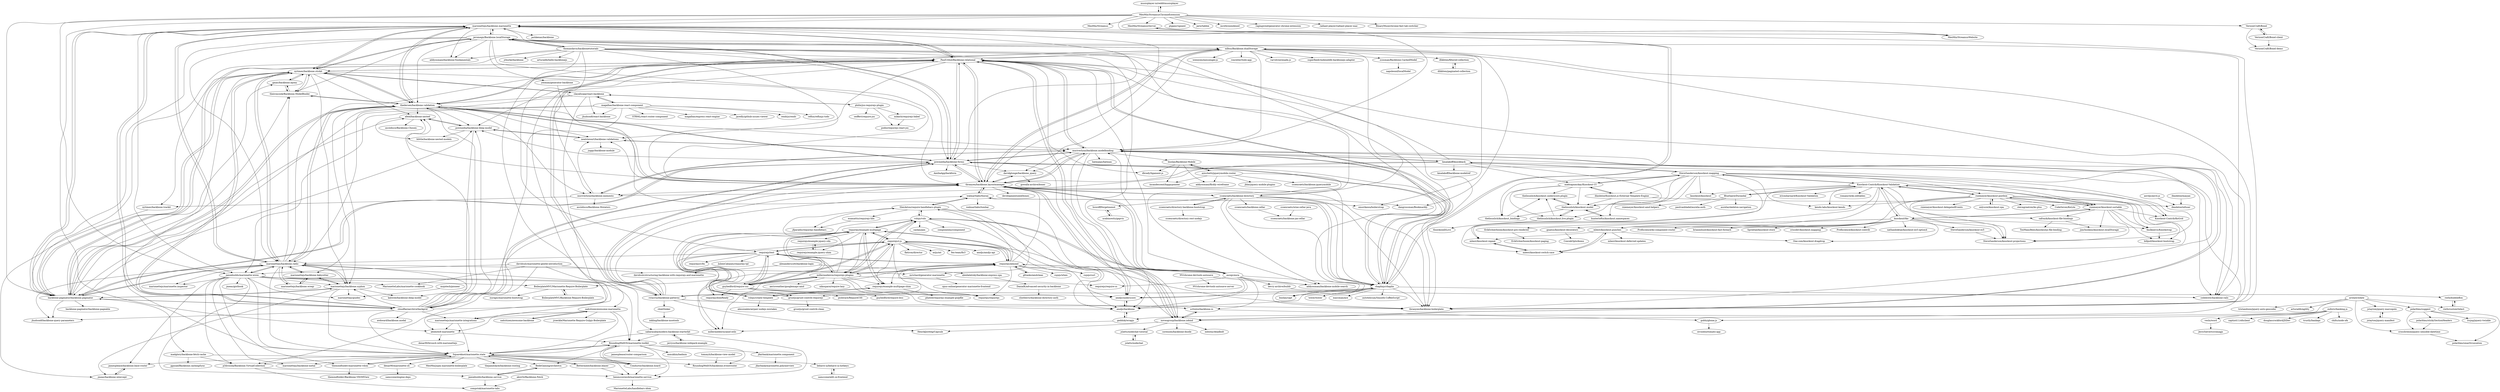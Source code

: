 digraph G {
"musicplayer-io/redditmusicplayer" -> "MeoMix/StreamusChromeExtension"
"mrichard/generator-marionette" -> "opus-online/generator-marionette-frontend"
"jeromegn/Backbone.localStorage" -> "nilbus/Backbone.dualStorage"
"jeromegn/Backbone.localStorage" -> "nytimes/backbone.stickit"
"jeromegn/Backbone.localStorage" -> "powmedia/backbone-forms"
"jeromegn/Backbone.localStorage" -> "PaulUithol/Backbone-relational"
"jeromegn/Backbone.localStorage" -> "thedersen/backbone.validation"
"jeromegn/Backbone.localStorage" -> "tbranyen/backbone.layoutmanager"
"jeromegn/Backbone.localStorage" -> "marionettejs/backbone.marionette"
"jeromegn/Backbone.localStorage" -> "tbranyen/backbone-boilerplate" ["e"=1]
"jeromegn/Backbone.localStorage" -> "thomasdavis/backbonetutorials"
"jeromegn/Backbone.localStorage" -> "addyosmani/backbone-fundamentals" ["e"=1]
"jeromegn/Backbone.localStorage" -> "codebrew/backbone-rails" ["e"=1]
"jeromegn/Backbone.localStorage" -> "marionettejs/backbone.radio"
"jeromegn/Backbone.localStorage" -> "theironcook/Backbone.ModelBinder"
"jeromegn/Backbone.localStorage" -> "backbone-paginator/backbone.paginator"
"jeromegn/Backbone.localStorage" -> "yeoman/generator-backbone"
"philix/jsx-requirejs-plugin" -> "podio/requirejs-react-jsx"
"philix/jsx-requirejs-plugin" -> "mikach/requirejs-babel"
"philix/jsx-requirejs-plugin" -> "seiffert/require-jsx"
"philix/jsx-requirejs-plugin" -> "clayallsopp/react.backbone"
"SteveSanderson/knockout.mapping" -> "Knockout-Contrib/Knockout-Validation"
"SteveSanderson/knockout.mapping" -> "madcapnmckay/Knockout-UI"
"SteveSanderson/knockout.mapping" -> "kmalakoff/knockback"
"SteveSanderson/knockout.mapping" -> "SteveSanderson/knockout-projections"
"SteveSanderson/knockout.mapping" -> "ifandelse/Knockout.js-External-Template-Engine"
"SteveSanderson/knockout.mapping" -> "hunterloftis/knockout.namespaces"
"SteveSanderson/knockout.mapping" -> "thelinuxlich/knockout.model"
"SteveSanderson/knockout.mapping" -> "kendo-labs/knockout-kendo"
"SteveSanderson/knockout.mapping" -> "rniemeyer/knockout-postbox"
"SteveSanderson/knockout.mapping" -> "knockout/knockout" ["e"=1]
"SteveSanderson/knockout.mapping" -> "thelinuxlich/knockout_bindings"
"SteveSanderson/knockout.mapping" -> "thelinuxlich/knockout.live.plugin"
"SteveSanderson/knockout.mapping" -> "rniemeyer/knockout-sortable"
"SteveSanderson/knockout.mapping" -> "mbest/knockout-repeat"
"SteveSanderson/knockout.mapping" -> "Knockout-Contrib/KoGrid"
"PaulUithol/Backbone-relational" -> "mxriverlynn/backbone.modelbinding"
"PaulUithol/Backbone-relational" -> "tbranyen/backbone.layoutmanager"
"PaulUithol/Backbone-relational" -> "powmedia/backbone-forms"
"PaulUithol/Backbone-relational" -> "nealstewart/backbone.validations"
"PaulUithol/Backbone-relational" -> "backbone-paginator/backbone.paginator"
"PaulUithol/Backbone-relational" -> "noveogroup/backbone.iobind"
"PaulUithol/Backbone-relational" -> "codebrew/backbone-rails" ["e"=1]
"PaulUithol/Backbone-relational" -> "marionettejs/backbone.marionette"
"PaulUithol/Backbone-relational" -> "powmedia/backbone-deep-model"
"PaulUithol/Backbone-relational" -> "chaplinjs/chaplin"
"PaulUithol/Backbone-relational" -> "mxriverlynn/backbone.memento"
"PaulUithol/Backbone-relational" -> "thedersen/backbone.validation"
"PaulUithol/Backbone-relational" -> "tbranyen/backbone-boilerplate" ["e"=1]
"PaulUithol/Backbone-relational" -> "dbrady/ligament.js"
"PaulUithol/Backbone-relational" -> "nytimes/backbone.stickit"
"jamiebuilds/marionette-wires" -> "jmeas/gistbook"
"jamiebuilds/marionette-wires" -> "abiee/es6-marionette"
"jamiebuilds/marionette-wires" -> "marionettejs/backbone.radio"
"jamiebuilds/marionette-wires" -> "Squareknot/marionette.state"
"jamiebuilds/marionette-wires" -> "themindfuldev/marionette-vdom"
"jamiebuilds/marionette-wires" -> "marionettejs/guides"
"jamiebuilds/marionette-wires" -> "RoundingWellOS/marionette.toolkit"
"jamiebuilds/marionette-wires" -> "p3drosola/Backbone.VirtualCollection"
"jamiebuilds/marionette-wires" -> "jamiebuilds/backbone.service"
"jamiebuilds/marionette-wires" -> "marionettejs/marionette.inspector"
"jamiebuilds/marionette-wires" -> "marionettejs/backbone.syphon"
"jamiebuilds/marionette-wires" -> "jamesplease/backbone.base-router"
"jamiebuilds/marionette-wires" -> "BoilerplateMVC/Marionette-Require-Boilerplate"
"jamiebuilds/marionette-wires" -> "MarionetteLabs/marionette-cookbook"
"jamiebuilds/marionette-wires" -> "marionettejs/backbone-metal"
"MeoMix/StreamusChromeExtension" -> "MeoMix/Streamus"
"MeoMix/StreamusChromeExtension" -> "musicplayer-io/redditmusicplayer"
"MeoMix/StreamusChromeExtension" -> "MeoMix/StreamusServer"
"MeoMix/StreamusChromeExtension" -> "MeoMix/StreamusWebsite"
"MeoMix/StreamusChromeExtension" -> "ptgamr/upnext"
"MeoMix/StreamusChromeExtension" -> "jariz/tabbie"
"MeoMix/StreamusChromeExtension" -> "backbone-paginator/backbone.paginator"
"MeoMix/StreamusChromeExtension" -> "jamiebuilds/marionette-wires"
"MeoMix/StreamusChromeExtension" -> "mroth/unindexed" ["e"=1]
"MeoMix/StreamusChromeExtension" -> "marionettejs/backbone.marionette"
"MeoMix/StreamusChromeExtension" -> "ragingwind/generator-chrome-extension" ["e"=1]
"MeoMix/StreamusChromeExtension" -> "abiee/es6-marionette"
"MeoMix/StreamusChromeExtension" -> "radiant-player/radiant-player-mac" ["e"=1]
"MeoMix/StreamusChromeExtension" -> "BinaryMuse/chrome-fast-tab-switcher"
"MeoMix/StreamusChromeExtension" -> "VerizonCraft/Boxel"
"clayallsopp/react.backbone" -> "magalhas/backbone-react-component"
"clayallsopp/react.backbone" -> "jhudson8/react-backbone"
"clayallsopp/react.backbone" -> "philix/jsx-requirejs-plugin"
"clayallsopp/react.backbone" -> "nytimes/backbone.stickit"
"clayallsopp/react.backbone" -> "marionettejs/backbone.radio"
"clayallsopp/react.backbone" -> "thedersen/backbone.validation"
"clayallsopp/react.backbone" -> "sabarasaba/modern-backbone-starterkit"
"thomasdavis/backbonetutorials" -> "tbranyen/backbone-boilerplate" ["e"=1]
"thomasdavis/backbonetutorials" -> "addyosmani/backbone-fundamentals" ["e"=1]
"thomasdavis/backbonetutorials" -> "jeromegn/Backbone.localStorage"
"thomasdavis/backbonetutorials" -> "noveogroup/backbone.iobind"
"thomasdavis/backbonetutorials" -> "powmedia/backbone-forms"
"thomasdavis/backbonetutorials" -> "PaulUithol/Backbone-relational"
"thomasdavis/backbonetutorials" -> "backbone-paginator/backbone.paginator"
"thomasdavis/backbonetutorials" -> "rstacruz/backbone-patterns"
"thomasdavis/backbonetutorials" -> "ccoenraets/backbone-directory"
"thomasdavis/backbonetutorials" -> "marionettejs/backbone.marionette"
"thomasdavis/backbonetutorials" -> "chaplinjs/chaplin"
"thomasdavis/backbonetutorials" -> "tbranyen/backbone.layoutmanager"
"thomasdavis/backbonetutorials" -> "jrburke/backbone"
"thomasdavis/backbonetutorials" -> "arturadib/hello-backbonejs"
"thomasdavis/backbonetutorials" -> "requirejs/text"
"nealstewart/backbone.validations" -> "mxriverlynn/backbone.modelbinding"
"nealstewart/backbone.validations" -> "powmedia/backbone-deep-model"
"nealstewart/backbone.validations" -> "juggy/backbone-module"
"madcapnmckay/Knockout-UI" -> "thelinuxlich/knockout.model"
"madcapnmckay/Knockout-UI" -> "ifandelse/Knockout.js-External-Template-Engine"
"madcapnmckay/Knockout-UI" -> "thelinuxlich/knockout_bindings"
"madcapnmckay/Knockout-UI" -> "thelinuxlich/knockout.live.plugin"
"madcapnmckay/Knockout-UI" -> "thelinuxlich/knockout.underscore.plugin"
"madcapnmckay/Knockout-UI" -> "SteveSanderson/knockout.mapping"
"bnolan/Backbone-Mobile" -> "incandescent/happypointer"
"bnolan/Backbone-Mobile" -> "dbrady/ligament.js"
"bnolan/Backbone-Mobile" -> "addyosmani/flickly-wireframe"
"bnolan/Backbone-Mobile" -> "azicchetti/jquerymobile-router"
"requirejs/r.js" -> "requirejs/almond"
"requirejs/r.js" -> "requirejs/requirejs" ["e"=1]
"requirejs/r.js" -> "requirejs/example-multipage"
"requirejs/r.js" -> "requirejs/text"
"requirejs/r.js" -> "guybedford/require-css"
"requirejs/r.js" -> "millermedeiros/requirejs-plugins"
"requirejs/r.js" -> "gruntjs/grunt-contrib-requirejs"
"requirejs/r.js" -> "amdjs/amdjs-api" ["e"=1]
"requirejs/r.js" -> "requirejs/example-multipage-shim"
"requirejs/r.js" -> "cujojs/curl" ["e"=1]
"requirejs/r.js" -> "flatiron/director" ["e"=1]
"requirejs/r.js" -> "mtjs/mt" ["e"=1]
"requirejs/r.js" -> "fex-team/fis3" ["e"=1]
"requirejs/r.js" -> "volojs/volo"
"requirejs/r.js" -> "tbranyen/backbone-boilerplate" ["e"=1]
"davidsulc/marionette-gentle-introduction" -> "davidsulc/structuring-backbone-with-requirejs-and-marionette"
"davidsulc/marionette-gentle-introduction" -> "MarionetteLabs/marionette-cookbook"
"davidsulc/marionette-gentle-introduction" -> "sadcitizen/awesome-marionette"
"davidsulc/marionette-gentle-introduction" -> "jamiebuilds/marionette-wires"
"davidsulc/marionette-gentle-introduction" -> "p3drosola/Backbone.VirtualCollection"
"polarblau/suggest" -> "polarblau/smarttruncation"
"polarblau/suggest" -> "polarblau/stickySectionHeaders"
"polarblau/suggest" -> "crossbreeze/jquery-sensible-datetime"
"polarblau/suggest" -> "lrsjng/jquery-twinkle" ["e"=1]
"magalhas/backbone-react-component" -> "clayallsopp/react.backbone"
"magalhas/backbone-react-component" -> "jhudson8/react-backbone"
"magalhas/backbone-react-component" -> "STRML/react-router-component" ["e"=1]
"magalhas/backbone-react-component" -> "backbone-paginator/backbone.paginator"
"magalhas/backbone-react-component" -> "magalhas/express-react-engine"
"magalhas/backbone-react-component" -> "jamiebuilds/marionette-wires"
"magalhas/backbone-react-component" -> "cloudflarearchive/backgrid"
"magalhas/backbone-react-component" -> "jaredly/github-issues-viewer"
"magalhas/backbone-react-component" -> "rendrjs/rendr" ["e"=1]
"magalhas/backbone-react-component" -> "reflux/refluxjs-todo"
"marionettejs/backbone.radio" -> "marionettejs/backbone.wreqr"
"marionettejs/backbone.radio" -> "marionettejs/backbone.babysitter"
"marionettejs/backbone.radio" -> "marionettejs/backbone.syphon"
"marionettejs/backbone.radio" -> "jamiebuilds/marionette-wires"
"marionettejs/backbone.radio" -> "Squareknot/marionette.state"
"marionettejs/backbone.radio" -> "marionettejs/backbone.marionette"
"marionettejs/backbone.radio" -> "backbone-paginator/backbone.paginator"
"marionettejs/backbone.radio" -> "nytimes/backbone.stickit"
"marionettejs/backbone.radio" -> "thedersen/backbone.validation"
"marionettejs/backbone.radio" -> "marionettejs/marionette-integrations"
"marionettejs/backbone.radio" -> "marionettejs/marionette.inspector"
"marionettejs/backbone.radio" -> "theironcook/Backbone.ModelBinder"
"marionettejs/backbone.radio" -> "PaulUithol/Backbone-relational"
"marionettejs/backbone.radio" -> "jhudson8/backbone-query-parameters"
"marionettejs/backbone.radio" -> "mrichard/generator-marionette"
"thelinuxlich/knockout.live.plugin" -> "thelinuxlich/knockout.model"
"thelinuxlich/knockout.live.plugin" -> "KnockoutJSLive"
"thelinuxlich/knockout.live.plugin" -> "thelinuxlich/knockout.underscore.plugin"
"mojotech/pioneer" -> "marionettejs/guides"
"MeoMix/StreamusWebsite" -> "MeoMix/StreamusServer"
"DanialK/advanced-security-in-backbone" -> "clintberry/backbone-directory-auth"
"gfranko/amdclean" -> "requirejs/almond"
"rixth/bubbleBox" -> "rixth/customSelect"
"rixth/customSelect" -> "rixth/bubbleBox"
"mbest/knockout.punches" -> "mbest/knockout-switch-case"
"mbest/knockout.punches" -> "mbest/knockout-deferred-updates"
"mbest/knockout.punches" -> "One-com/knockout-dragdrop"
"mbest/knockout.punches" -> "mbest/knockout-repeat"
"nytimes/backbone.trackit" -> "jmeas/backbone.intercept"
"thelinuxlich/knockout_bindings" -> "thelinuxlich/knockout.underscore.plugin"
"ifandelse/Knockout.js-External-Template-Engine" -> "ifandelse/infuser"
"ifandelse/Knockout.js-External-Template-Engine" -> "thelinuxlich/knockout.model"
"ifandelse/Knockout.js-External-Template-Engine" -> "madcapnmckay/Knockout-UI"
"jslatts/nodechat-tutorial" -> "jslatts/nodechat"
"marionettejs/marionette-integrations" -> "abiee/es6-marionette"
"marionettejs/marionette-integrations" -> "Squareknot/marionette.state"
"jstayton/jquery-marcopolo" -> "jstayton/jquery-manifest"
"thelinuxlich/knockout.underscore.plugin" -> "thelinuxlich/knockout.model"
"thelinuxlich/knockout.model" -> "thelinuxlich/knockout.live.plugin"
"thelinuxlich/knockout.model" -> "thelinuxlich/knockout.underscore.plugin"
"thelinuxlich/knockout.model" -> "hunterloftis/knockout.namespaces"
"thelinuxlich/knockout.model" -> "thelinuxlich/knockout_bindings"
"faulknercs/Knockstrap" -> "billpull/knockout-bootstrap"
"bevry-archive/buildr" -> "rixth/bubbleBox"
"jslatts/nodechat" -> "jslatts/nodechat-tutorial"
"SteveSanderson/knockout-es5" -> "SteveSanderson/knockout-projections"
"hswolff/forgetmenot" -> "nrabinowitz/gapvis"
"MeoMix/StreamusServer" -> "MeoMix/StreamusWebsite"
"hunterloftis/knockout.namespaces" -> "thelinuxlich/knockout.model"
"Knockout-Contrib/Knockout-Validation" -> "rniemeyer/knockout-postbox"
"Knockout-Contrib/Knockout-Validation" -> "SteveSanderson/knockout.mapping"
"Knockout-Contrib/Knockout-Validation" -> "rniemeyer/knockout-sortable"
"Knockout-Contrib/Knockout-Validation" -> "kendo-labs/knockout-kendo"
"Knockout-Contrib/Knockout-Validation" -> "safrazik/knockout-file-bindings"
"Knockout-Contrib/Knockout-Validation" -> "ericmbarnard/Knockout-Validation"
"Knockout-Contrib/Knockout-Validation" -> "SteveSanderson/knockout-projections"
"Knockout-Contrib/Knockout-Validation" -> "Knockout-Contrib/KoGrid"
"Knockout-Contrib/Knockout-Validation" -> "mbest/knockout-switch-case"
"Knockout-Contrib/Knockout-Validation" -> "knockout/knockout" ["e"=1]
"Knockout-Contrib/Knockout-Validation" -> "knockout/tko"
"Knockout-Contrib/Knockout-Validation" -> "BlueSpire/Durandal"
"Knockout-Contrib/Knockout-Validation" -> "mbest/knockout-repeat"
"Knockout-Contrib/Knockout-Validation" -> "mbest/knockout.punches"
"Knockout-Contrib/Knockout-Validation" -> "romanych/ko.editables"
"aurajs/aura" -> "tbranyen/backbone.layoutmanager"
"aurajs/aura" -> "amdjs/backbone"
"aurajs/aura" -> "amdjs/underscore"
"aurajs/aura" -> "PaulUithol/Backbone-relational"
"aurajs/aura" -> "mxriverlynn/backbone.modelbinding"
"aurajs/aura" -> "chaplinjs/chaplin"
"aurajs/aura" -> "volojs/volo"
"aurajs/aura" -> "addyosmani/backbone-mobile-search"
"aurajs/aura" -> "requirejs/almond"
"aurajs/aura" -> "bevry-archive/buildr"
"aurajs/aura" -> "scttnlsn/backbone.io"
"aurajs/aura" -> "requirejs/require-cs"
"marionettejs/backbone.marionette" -> "marionettejs/backbone.radio"
"marionettejs/backbone.marionette" -> "jashkenas/backbone" ["e"=1]
"marionettejs/backbone.marionette" -> "PaulUithol/Backbone-relational"
"marionettejs/backbone.marionette" -> "nytimes/backbone.stickit"
"marionettejs/backbone.marionette" -> "thedersen/backbone.validation"
"marionettejs/backbone.marionette" -> "addyosmani/backbone-fundamentals" ["e"=1]
"marionettejs/backbone.marionette" -> "chaplinjs/chaplin"
"marionettejs/backbone.marionette" -> "tbranyen/backbone.layoutmanager"
"marionettejs/backbone.marionette" -> "backbone-paginator/backbone.paginator"
"marionettejs/backbone.marionette" -> "tbranyen/backbone-boilerplate" ["e"=1]
"marionettejs/backbone.marionette" -> "jamiebuilds/marionette-wires"
"marionettejs/backbone.marionette" -> "mxriverlynn/backbone.modelbinding"
"marionettejs/backbone.marionette" -> "jeromegn/Backbone.localStorage"
"marionettejs/backbone.marionette" -> "powmedia/backbone-forms"
"marionettejs/backbone.marionette" -> "cloudflarearchive/backgrid"
"mxriverlynn/backbone.memento" -> "mxriverlynn/backbone.modelbinding"
"mxriverlynn/backbone.memento" -> "nytimes/backbone.trackit"
"mxriverlynn/backbone.memento" -> "asciidisco/Backbone.Mutators"
"mxriverlynn/backbone.memento" -> "nealstewart/backbone.validations"
"powmedia/backbone-forms" -> "mxriverlynn/backbone.modelbinding"
"powmedia/backbone-forms" -> "PaulUithol/Backbone-relational"
"powmedia/backbone-forms" -> "tbranyen/backbone.layoutmanager"
"powmedia/backbone-forms" -> "thedersen/backbone.validation"
"powmedia/backbone-forms" -> "powmedia/backbone-deep-model"
"powmedia/backbone-forms" -> "codebrew/backbone-rails" ["e"=1]
"powmedia/backbone-forms" -> "cloudflarearchive/backgrid"
"powmedia/backbone-forms" -> "jeromegn/Backbone.localStorage"
"powmedia/backbone-forms" -> "davidgtonge/backbone_query"
"powmedia/backbone-forms" -> "backbone-paginator/backbone.paginator"
"powmedia/backbone-forms" -> "noveogroup/backbone.iobind"
"powmedia/backbone-forms" -> "chaplinjs/chaplin"
"powmedia/backbone-forms" -> "rstacruz/backbone-patterns"
"powmedia/backbone-forms" -> "tbranyen/backbone-boilerplate" ["e"=1]
"powmedia/backbone-forms" -> "AmiliaApp/backform"
"thedersen/backbone.validation" -> "nytimes/backbone.stickit"
"thedersen/backbone.validation" -> "powmedia/backbone-forms"
"thedersen/backbone.validation" -> "nealstewart/backbone.validations"
"thedersen/backbone.validation" -> "theironcook/Backbone.ModelBinder"
"thedersen/backbone.validation" -> "tbranyen/backbone.layoutmanager"
"thedersen/backbone.validation" -> "backbone-paginator/backbone.paginator"
"thedersen/backbone.validation" -> "PaulUithol/Backbone-relational"
"thedersen/backbone.validation" -> "marionettejs/backbone.radio"
"thedersen/backbone.validation" -> "marionettejs/backbone.marionette"
"thedersen/backbone.validation" -> "afeld/backbone-nested"
"thedersen/backbone.validation" -> "powmedia/backbone-deep-model"
"thedersen/backbone.validation" -> "mxriverlynn/backbone.memento"
"thedersen/backbone.validation" -> "marionettejs/backbone.syphon"
"thedersen/backbone.validation" -> "marionettejs/backbone.babysitter"
"thedersen/backbone.validation" -> "mxriverlynn/backbone.modelbinding"
"tbranyen/backbone.layoutmanager" -> "mxriverlynn/backbone.modelbinding"
"tbranyen/backbone.layoutmanager" -> "PaulUithol/Backbone-relational"
"tbranyen/backbone.layoutmanager" -> "davidgtonge/backbone_query"
"tbranyen/backbone.layoutmanager" -> "powmedia/backbone-forms"
"tbranyen/backbone.layoutmanager" -> "tbranyen/backbone-boilerplate" ["e"=1]
"tbranyen/backbone.layoutmanager" -> "nealstewart/backbone.validations"
"tbranyen/backbone.layoutmanager" -> "walmartlabs/thorax"
"tbranyen/backbone.layoutmanager" -> "noveogroup/backbone.iobind"
"tbranyen/backbone.layoutmanager" -> "thedersen/backbone.validation"
"tbranyen/backbone.layoutmanager" -> "mxriverlynn/backbone.memento"
"tbranyen/backbone.layoutmanager" -> "afeld/backbone-nested"
"tbranyen/backbone.layoutmanager" -> "ccoenraets/backbone-directory"
"tbranyen/backbone.layoutmanager" -> "nilbus/Backbone.dualStorage"
"tbranyen/backbone.layoutmanager" -> "developmentseed/bones" ["e"=1]
"tbranyen/backbone.layoutmanager" -> "aurajs/aura"
"sadcitizen/awesome-backbone" -> "sadcitizen/awesome-marionette"
"NV/chrome-devtools-autosave" -> "NV/chrome-devtools-autosave-server"
"NV/chrome-devtools-autosave" -> "addyosmani/backbone-mobile-search"
"powmedia/backbone-deep-model" -> "afeld/backbone-nested"
"powmedia/backbone-deep-model" -> "kahwee/backbone-deep-model"
"powmedia/backbone-deep-model" -> "blittle/backbone-nested-models"
"powmedia/backbone-deep-model" -> "nealstewart/backbone.validations"
"requirejs/almond" -> "requirejs/r.js"
"requirejs/almond" -> "gfranko/amdclean"
"requirejs/almond" -> "cujojs/curl" ["e"=1]
"requirejs/almond" -> "requirejs/example-multipage"
"requirejs/almond" -> "gruntjs/grunt-contrib-requirejs"
"requirejs/almond" -> "millermedeiros/requirejs-plugins"
"requirejs/almond" -> "requirejs/text"
"requirejs/almond" -> "aurajs/aura"
"requirejs/almond" -> "SlexAxton/require-handlebars-plugin"
"requirejs/almond" -> "amdjs/underscore"
"requirejs/almond" -> "tbranyen/backbone.layoutmanager"
"requirejs/almond" -> "millermedeiros/amd-utils"
"requirejs/almond" -> "cujojs/when" ["e"=1]
"requirejs/almond" -> "requirejs/example-multipage-shim"
"requirejs/almond" -> "requirejs/requirejs" ["e"=1]
"millermedeiros/requirejs-plugins" -> "guybedford/require-css"
"millermedeiros/requirejs-plugins" -> "requirejs/text"
"millermedeiros/requirejs-plugins" -> "amdjs/backbone"
"millermedeiros/requirejs-plugins" -> "requirejs/r.js"
"millermedeiros/requirejs-plugins" -> "requirejs/require-cs"
"millermedeiros/requirejs-plugins" -> "millermedeiros/amd-utils"
"millermedeiros/requirejs-plugins" -> "amdjs/underscore"
"millermedeiros/requirejs-plugins" -> "aerisweather/googlemaps-amd"
"millermedeiros/requirejs-plugins" -> "requirejs/example-multipage-shim"
"millermedeiros/requirejs-plugins" -> "requirejs/almond"
"millermedeiros/requirejs-plugins" -> "nikospara/require-lazy"
"millermedeiros/requirejs-plugins" -> "SlexAxton/require-handlebars-plugin"
"millermedeiros/requirejs-plugins" -> "volojs/volo"
"mxriverlynn/backbone.modelbinding" -> "PaulUithol/Backbone-relational"
"mxriverlynn/backbone.modelbinding" -> "tbranyen/backbone.layoutmanager"
"mxriverlynn/backbone.modelbinding" -> "mxriverlynn/backbone.memento"
"mxriverlynn/backbone.modelbinding" -> "powmedia/backbone-forms"
"mxriverlynn/backbone.modelbinding" -> "noveogroup/backbone.iobind"
"mxriverlynn/backbone.modelbinding" -> "kmalakoff/knockback"
"mxriverlynn/backbone.modelbinding" -> "nealstewart/backbone.validations"
"mxriverlynn/backbone.modelbinding" -> "codebrew/backbone-rails" ["e"=1]
"mxriverlynn/backbone.modelbinding" -> "amdjs/backbone"
"mxriverlynn/backbone.modelbinding" -> "tbranyen/backbone-boilerplate" ["e"=1]
"mxriverlynn/backbone.modelbinding" -> "bnolan/Backbone-Mobile"
"mxriverlynn/backbone.modelbinding" -> "amdjs/underscore"
"mxriverlynn/backbone.modelbinding" -> "chaplinjs/chaplin"
"mxriverlynn/backbone.modelbinding" -> "batmanjs/batman" ["e"=1]
"mxriverlynn/backbone.modelbinding" -> "davidgtonge/backbone_query"
"kmalakoff/knockback" -> "mxriverlynn/backbone.modelbinding"
"kmalakoff/knockback" -> "madcapnmckay/Knockout-UI"
"kmalakoff/knockback" -> "thelinuxlich/knockout.model"
"kmalakoff/knockback" -> "kmalakoff/backbone-modelref"
"kmalakoff/knockback" -> "SteveSanderson/knockout.mapping"
"kmalakoff/knockback" -> "tbranyen/backbone.layoutmanager"
"kmalakoff/knockback" -> "mxriverlynn/backbone.memento"
"kmalakoff/knockback" -> "noveogroup/backbone.iobind"
"kmalakoff/knockback" -> "PaulUithol/Backbone-relational"
"azicchetti/jquerymobile-router" -> "addyosmani/flickly-wireframe"
"azicchetti/jquerymobile-router" -> "bnolan/Backbone-Mobile"
"azicchetti/jquerymobile-router" -> "jblas/jquery-mobile-plugins"
"azicchetti/jquerymobile-router" -> "ccoenraets/backbone-jquerymobile"
"azicchetti/jquerymobile-router" -> "addyosmani/backbone-mobile-search"
"azicchetti/jquerymobile-router" -> "incandescent/happypointer"
"ccoenraets/backbone-cellar" -> "ccoenraets/backbone-jax-cellar"
"arshaw/xdate" -> "gobhi/gbone.js"
"arshaw/xdate" -> "tristandunn/jquery-auto-geocoder"
"arshaw/xdate" -> "polarblau/suggest"
"arshaw/xdate" -> "rixth/customSelect"
"arshaw/xdate" -> "crossbreeze/jquery-sensible-datetime"
"arshaw/xdate" -> "jstayton/jquery-marcopolo"
"arshaw/xdate" -> "arturadib/agility" ["e"=1]
"abiee/es6-marionette" -> "RoundingWellOS/marionette.toolkit"
"abiee/es6-marionette" -> "denar90/brunch-with-marionettejs"
"euforic/banking.js" -> "chilts/node-ofx"
"euforic/banking.js" -> "captin411/ofxclient" ["e"=1]
"euforic/banking.js" -> "vesln/word"
"euforic/banking.js" -> "geddski/wrapjs"
"euforic/banking.js" -> "douglascrockford/JSDev" ["e"=1]
"euforic/banking.js" -> "trustly/bankapi"
"walmartlabs/thorax" -> "walmartlabs/lumbar"
"walmartlabs/thorax" -> "chaplinjs/chaplin"
"walmartlabs/thorax" -> "tbranyen/backbone.layoutmanager"
"walmartlabs/thorax" -> "SlexAxton/require-handlebars-plugin"
"rstacruz/backbone-patterns" -> "HenrikJoreteg/Capsule" ["e"=1]
"rstacruz/backbone-patterns" -> "tbranyen/backbone-boilerplate" ["e"=1]
"rstacruz/backbone-patterns" -> "tbranyen/backbone.layoutmanager"
"rstacruz/backbone-patterns" -> "nilbus/Backbone.dualStorage"
"rstacruz/backbone-patterns" -> "chiel/tinker"
"rstacruz/backbone-patterns" -> "chaplinjs/chaplin"
"rstacruz/backbone-patterns" -> "powmedia/backbone-forms"
"rstacruz/backbone-patterns" -> "scttnlsn/backbone.io"
"rstacruz/backbone-patterns" -> "walmartlabs/thorax"
"jstayton/jquery-manifest" -> "jstayton/jquery-marcopolo"
"noveogroup/backbone.iobind" -> "mxriverlynn/backbone.modelbinding"
"noveogroup/backbone.iobind" -> "scttnlsn/backbone.io"
"noveogroup/backbone.iobind" -> "sorensen/backbone-dnode" ["e"=1]
"noveogroup/backbone.iobind" -> "indutny/deadbolt" ["e"=1]
"noveogroup/backbone.iobind" -> "PaulUithol/Backbone-relational"
"noveogroup/backbone.iobind" -> "jslatts/nodechat-tutorial"
"noveogroup/backbone.iobind" -> "tbranyen/backbone.layoutmanager"
"noveogroup/backbone.iobind" -> "HenrikJoreteg/Capsule" ["e"=1]
"SlexAxton/require-handlebars-plugin" -> "jfparadis/requirejs-handlebars"
"SlexAxton/require-handlebars-plugin" -> "walmartlabs/thorax"
"SlexAxton/require-handlebars-plugin" -> "amdjs/backbone"
"SlexAxton/require-handlebars-plugin" -> "esamattis/requirejs-hbs"
"SlexAxton/require-handlebars-plugin" -> "amdjs/underscore"
"SlexAxton/require-handlebars-plugin" -> "volojs/volo"
"sadcitizen/awesome-marionette" -> "sadcitizen/awesome-backbone"
"sadcitizen/awesome-marionette" -> "abiee/es6-marionette"
"sadcitizen/awesome-marionette" -> "Squareknot/marionette.state"
"sadcitizen/awesome-marionette" -> "marionettejs/marionette-integrations"
"sadcitizen/awesome-marionette" -> "RoundingWellOS/marionette.toolkit"
"sadcitizen/awesome-marionette" -> "jroeckle/Marionette-Require-Gulpjs-Boilerplate"
"Squareknot/marionette.state" -> "RoundingWellOS/marionette.toolkit"
"Squareknot/marionette.state" -> "themindfuldev/marionette-vdom"
"Squareknot/marionette.state" -> "Betterment/backbone.blazer"
"Squareknot/marionette.state" -> "benmccormick/marionette-service"
"Squareknot/marionette.state" -> "Conductor/backbone.hoard"
"Squareknot/marionette.state" -> "MeoMix/jspm-marionette-boilerplate"
"Squareknot/marionette.state" -> "BedeGaming/orchestra"
"Squareknot/marionette.state" -> "behave-ui/behave-ui-hotkeys"
"Squareknot/marionette.state" -> "jamesplease/backbone.base-router"
"Squareknot/marionette.state" -> "p3drosola/Backbone.VirtualCollection"
"Squareknot/marionette.state" -> "thejameskyle/backbone-routing"
"Squareknot/marionette.state" -> "RoundingWellOS/backbone.eventrouter"
"Squareknot/marionette.state" -> "denar90/marionette-cli"
"Squareknot/marionette.state" -> "marionettejs/backbone-metal"
"jmeas/backbone.intercept" -> "jamesplease/backbone.base-router"
"crossbreeze/jquery-sensible-datetime" -> "polarblau/smarttruncation"
"scttnlsn/backbone.io" -> "noveogroup/backbone.iobind"
"scttnlsn/backbone.io" -> "gobhi/gbone.js"
"safrazik/knockout-file-bindings" -> "jimrhoskins/knockout.localStorage"
"safrazik/knockout-file-bindings" -> "TooManyBees/knockoutjs-file-binding"
"ifandelse/mayjax" -> "ifandelse/infuser"
"ccoenraets/wine-cellar-java" -> "ccoenraets/backbone-jax-cellar"
"chiel/tinker" -> "inkling/backbone-mootools"
"anviljs/anvil.js" -> "ifandelse/infuser"
"Conductor/backbone.hoard" -> "benmccormick/marionette-service"
"Conductor/backbone.hoard" -> "RoundingWellOS/marionette.toolkit"
"akre54/Backbone.Fetch" -> "compstak/marionette-tabs"
"jamesplease/backbone.base-router" -> "jmeas/backbone.intercept"
"themindfuldev/marionette-vdom" -> "Squareknot/marionette.state"
"themindfuldev/marionette-vdom" -> "themindfuldev/Backbone.VDOMView"
"jfairbank/marionette.component" -> "jfairbank/marionette.polymerview"
"nrabinowitz/gapvis" -> "hswolff/forgetmenot"
"behave-ui/behave-ui-hotkeys" -> "samccone/edit.sx-frontend"
"samccone/edit.sx-frontend" -> "behave-ui/behave-ui-hotkeys"
"amdjs/underscore" -> "amdjs/backbone"
"afeld/backbone-nested" -> "powmedia/backbone-deep-model"
"afeld/backbone-nested" -> "blittle/backbone-nested-models"
"afeld/backbone-nested" -> "asciidisco/Backbone.Chosen"
"davidgtonge/backbone_query" -> "tbranyen/backbone.layoutmanager"
"davidgtonge/backbone_query" -> "gowalla-archive/boxer" ["e"=1]
"nilbus/Backbone.dualStorage" -> "davidgtonge/backbone_query"
"nilbus/Backbone.dualStorage" -> "jeromegn/Backbone.localStorage"
"nilbus/Backbone.dualStorage" -> "tbranyen/backbone.layoutmanager"
"nilbus/Backbone.dualStorage" -> "varvet/serenade.js" ["e"=1]
"nilbus/Backbone.dualStorage" -> "superfeedr/indexeddb-backbonejs-adapter"
"nilbus/Backbone.dualStorage" -> "dlikhten/filtered-collection"
"nilbus/Backbone.dualStorage" -> "rstacruz/backbone-patterns"
"nilbus/Backbone.dualStorage" -> "weixiyen/messenger.js" ["e"=1]
"nilbus/Backbone.dualStorage" -> "emorikawa/boilerstrap" ["e"=1]
"nilbus/Backbone.dualStorage" -> "dangrossman/Bookmarkly" ["e"=1]
"nilbus/Backbone.dualStorage" -> "PaulUithol/Backbone-relational"
"nilbus/Backbone.dualStorage" -> "scosman/Backbone.CachedModel"
"nilbus/Backbone.dualStorage" -> "tbranyen/backbone-boilerplate" ["e"=1]
"nilbus/Backbone.dualStorage" -> "mxriverlynn/backbone.modelbinding"
"nilbus/Backbone.dualStorage" -> "ronreiter/todo-app"
"ccoenraets/backbone-directory" -> "ccoenraets/directory-backbone-bootstrap"
"ccoenraets/backbone-directory" -> "tbranyen/backbone.layoutmanager"
"ccoenraets/backbone-directory" -> "ccoenraets/backbone-cellar"
"ccoenraets/backbone-directory" -> "tbranyen/backbone-boilerplate" ["e"=1]
"ccoenraets/backbone-directory" -> "dangrossman/Bookmarkly" ["e"=1]
"ccoenraets/backbone-directory" -> "emorikawa/boilerstrap" ["e"=1]
"ccoenraets/backbone-directory" -> "addyosmani/backbone-mobile-search"
"ccoenraets/backbone-directory" -> "chaplinjs/chaplin"
"ccoenraets/backbone-directory" -> "hswolff/forgetmenot"
"ccoenraets/backbone-directory" -> "nilbus/Backbone.dualStorage"
"ccoenraets/backbone-directory" -> "bnolan/capt" ["e"=1]
"jerrysu/backbone-webpack-example" -> "sabarasaba/modern-backbone-starterkit"
"rniemeyer/knockout-sortable" -> "rniemeyer/knockout-postbox"
"rniemeyer/knockout-sortable" -> "Knockout-Contrib/Knockout-Validation"
"rniemeyer/knockout-sortable" -> "billpull/knockout-bootstrap"
"rniemeyer/knockout-sortable" -> "faulknercs/Knockstrap"
"rniemeyer/knockout-sortable" -> "SteveSanderson/knockout-projections"
"rniemeyer/knockout-sortable" -> "Knockout-Contrib/KoGrid"
"rniemeyer/knockout-sortable" -> "jimrhoskins/knockout.localStorage"
"rniemeyer/knockout-sortable" -> "knockout/tko"
"rniemeyer/knockout-sortable" -> "safrazik/knockout-file-bindings"
"volojs/volo" -> "amdjs/underscore"
"volojs/volo" -> "amdjs/backbone"
"volojs/volo" -> "caolan/jam" ["e"=1]
"volojs/volo" -> "SlexAxton/require-handlebars-plugin"
"volojs/volo" -> "componentjs/component" ["e"=1]
"volojs/volo" -> "millermedeiros/amd-utils"
"volojs/volo" -> "aurajs/aura"
"volojs/volo" -> "millermedeiros/requirejs-plugins"
"volojs/volo" -> "requirejs/example-multipage"
"sabarasaba/modern-backbone-starterkit" -> "jerrysu/backbone-webpack-example"
"sabarasaba/modern-backbone-starterkit" -> "Squareknot/marionette.state"
"sabarasaba/modern-backbone-starterkit" -> "RoundingWellOS/marionette.toolkit"
"sabarasaba/modern-backbone-starterkit" -> "benmccormick/marionette-service"
"gobhi/gbone.js" -> "oivoodoo/tomato-app"
"chaplinjs/chaplin" -> "walmartlabs/thorax"
"chaplinjs/chaplin" -> "PaulUithol/Backbone-relational"
"chaplinjs/chaplin" -> "mxriverlynn/backbone.modelbinding"
"chaplinjs/chaplin" -> "tbranyen/backbone-boilerplate" ["e"=1]
"chaplinjs/chaplin" -> "tower/tower" ["e"=1]
"chaplinjs/chaplin" -> "codebrew/backbone-rails" ["e"=1]
"chaplinjs/chaplin" -> "tbranyen/backbone.layoutmanager"
"chaplinjs/chaplin" -> "marionettejs/backbone.marionette"
"chaplinjs/chaplin" -> "amdjs/backbone"
"chaplinjs/chaplin" -> "powmedia/backbone-forms"
"chaplinjs/chaplin" -> "rstacruz/backbone-patterns"
"chaplinjs/chaplin" -> "maccman/ace" ["e"=1]
"chaplinjs/chaplin" -> "amdjs/underscore"
"chaplinjs/chaplin" -> "autotelicum/Smooth-CoffeeScript" ["e"=1]
"chaplinjs/chaplin" -> "bnolan/capt" ["e"=1]
"backbone-paginator/backbone.paginator" -> "cloudflarearchive/backgrid"
"backbone-paginator/backbone.paginator" -> "marionettejs/backbone.syphon"
"backbone-paginator/backbone.paginator" -> "PaulUithol/Backbone-relational"
"backbone-paginator/backbone.paginator" -> "marionettejs/backbone.radio"
"backbone-paginator/backbone.paginator" -> "thedersen/backbone.validation"
"backbone-paginator/backbone.paginator" -> "nytimes/backbone.stickit"
"backbone-paginator/backbone.paginator" -> "backbone-paginator/backbone-pageable"
"backbone-paginator/backbone.paginator" -> "afeld/backbone-nested"
"backbone-paginator/backbone.paginator" -> "madglory/backbone-fetch-cache"
"backbone-paginator/backbone.paginator" -> "theironcook/Backbone.ModelBinder"
"backbone-paginator/backbone.paginator" -> "powmedia/backbone-deep-model"
"backbone-paginator/backbone.paginator" -> "powmedia/backbone-forms"
"backbone-paginator/backbone.paginator" -> "gmac/backbone.epoxy"
"backbone-paginator/backbone.paginator" -> "marionettejs/backbone.marionette"
"backbone-paginator/backbone.paginator" -> "jhudson8/backbone-query-parameters"
"ErikSchierboom/knockout-pre-rendered" -> "ErikSchierboom/knockout-paging"
"scosman/Backbone.CachedModel" -> "napoleond/localModel"
"amdjs/backbone" -> "amdjs/underscore"
"amdjs/backbone" -> "geddski/wrapjs"
"vesln/word" -> "JerrySievert/cromagjs"
"onlyurei/knockout-spa" -> "rniemeyer/knockout-postbox"
"volojs/create-template" -> "requirejs/example-multipage"
"volojs/create-template" -> "requirejs/example-multipage-shim"
"volojs/create-template" -> "alessioalex/airpair-nodejs-mistakes"
"theironcook/Backbone.ModelBinder" -> "nytimes/backbone.stickit"
"theironcook/Backbone.ModelBinder" -> "gmac/backbone.epoxy"
"theironcook/Backbone.ModelBinder" -> "thedersen/backbone.validation"
"mbest/knockout-switch-case" -> "mbest/knockout-repeat"
"mbest/knockout-switch-case" -> "mbest/knockout.punches"
"RoundingWellOS/marionette.toolkit" -> "Squareknot/marionette.state"
"RoundingWellOS/marionette.toolkit" -> "Conductor/backbone.hoard"
"RoundingWellOS/marionette.toolkit" -> "RoundingWellOS/backbone.eventrouter"
"RoundingWellOS/marionette.toolkit" -> "BedeGaming/orchestra"
"RoundingWellOS/marionette.toolkit" -> "benmccormick/marionette-service"
"RoundingWellOS/marionette.toolkit" -> "jfairbank/marionette.component"
"RoundingWellOS/marionette.toolkit" -> "jamesplease/router-comparison"
"RoundingWellOS/marionette.toolkit" -> "mmukhin/badmin"
"mbest/knockout-repeat" -> "mbest/knockout-switch-case"
"mikach/requirejs-babel" -> "podio/requirejs-react-jsx"
"dlikhten/filtered-collection" -> "dlikhten/paginated-collection"
"dlikhten/paginated-collection" -> "dlikhten/filtered-collection"
"geddski/wrapjs" -> "amdjs/backbone"
"geddski/wrapjs" -> "millermedeiros/amd-utils"
"Betterment/backbone.blazer" -> "Squareknot/marionette.state"
"Betterment/backbone.blazer" -> "benmccormick/marionette-service"
"jamiebuilds/backbone.service" -> "compstak/marionette-tabs"
"jamiebuilds/backbone.service" -> "BedeGaming/orchestra"
"benmccormick/marionette-service" -> "MarionetteLabs/handlebars-idom"
"guybedford/require-css" -> "requirejs/text"
"guybedford/require-css" -> "millermedeiros/requirejs-plugins"
"guybedford/require-css" -> "requirejs/r.js"
"guybedford/require-css" -> "requirejs/example-multipage"
"guybedford/require-css" -> "requirejs/domReady"
"guybedford/require-css" -> "requirejs/requirejs" ["e"=1]
"guybedford/require-css" -> "guybedford/require-less"
"guybedford/require-css" -> "requirejs/almond"
"guybedford/require-css" -> "pickware/RequireCSS"
"guybedford/require-css" -> "gruntjs/grunt-contrib-requirejs"
"knockout/tko" -> "gnaeus/knockout-decorators"
"knockout/tko" -> "Profiscience/ko-component-router"
"knockout/tko" -> "brianmhunt/knockout-fast-foreach"
"knockout/tko" -> "Spreetail/knockout-store"
"knockout/tko" -> "faulknercs/Knockstrap"
"knockout/tko" -> "Knockout-Contrib/Knockout-Validation"
"knockout/tko" -> "SteveSanderson/knockout-projections"
"knockout/tko" -> "ErikSchierboom/knockout-pre-rendered"
"knockout/tko" -> "rniemeyer/knockout-sortable"
"knockout/tko" -> "One-com/knockout-dragdrop"
"knockout/tko" -> "crissdev/knockout.mapping"
"knockout/tko" -> "mbest/knockout.punches"
"knockout/tko" -> "SteveSanderson/knockout-es5"
"knockout/tko" -> "Profiscience/knockout-contrib"
"knockout/tko" -> "nathanboktae/knockout-es5-option4"
"BlueSpire/Durandal" -> "Knockout-Contrib/Knockout-Validation"
"BlueSpire/Durandal" -> "paulvanbladel/aurelia-auth" ["e"=1]
"BlueSpire/Durandal" -> "aurelia/skeleton-navigation" ["e"=1]
"BlueSpire/Durandal" -> "rniemeyer/knockout-amd-helpers"
"requirejs/text" -> "guybedford/require-css"
"requirejs/text" -> "millermedeiros/requirejs-plugins"
"requirejs/text" -> "requirejs/r.js"
"requirejs/text" -> "requirejs/i18n"
"requirejs/text" -> "requirejs/domReady"
"requirejs/text" -> "BoilerplateMVC/Marionette-Require-Boilerplate"
"requirejs/text" -> "requirejs/almond"
"requirejs/text" -> "JulienCabanes/requirejs-tpl"
"requirejs/text" -> "requirejs/requirejs" ["e"=1]
"requirejs/text" -> "marionettejs/backbone.radio"
"rniemeyer/knockout-postbox" -> "Knockout-Contrib/Knockout-Validation"
"rniemeyer/knockout-postbox" -> "rniemeyer/knockout-sortable"
"rniemeyer/knockout-postbox" -> "mbest/knockout.punches"
"rniemeyer/knockout-postbox" -> "SteveSanderson/knockout-projections"
"rniemeyer/knockout-postbox" -> "billpull/knockout-bootstrap"
"rniemeyer/knockout-postbox" -> "kendo-labs/knockout-kendo"
"rniemeyer/knockout-postbox" -> "onlyurei/knockout-spa"
"rniemeyer/knockout-postbox" -> "mbest/knockout-switch-case"
"rniemeyer/knockout-postbox" -> "stevegreatrex/ko.plus"
"rniemeyer/knockout-postbox" -> "CodeSeven/KoLite"
"rniemeyer/knockout-postbox" -> "rniemeyer/knockout-delegatedEvents"
"rniemeyer/knockout-postbox" -> "faulknercs/Knockstrap"
"VerizonCraft/Boxel" -> "VerizonCraft/Boxel-client"
"VerizonCraft/Boxel" -> "VerizonCraft/Boxel-demo"
"BoilerplateMVC/Backbone-Require-Boilerplate" -> "BoilerplateMVC/Marionette-Require-Boilerplate"
"marionettejs/backbone.syphon" -> "marionettejs/backbone.radio"
"marionettejs/backbone.syphon" -> "marionettejs/backbone.babysitter"
"marionettejs/backbone.syphon" -> "marionettejs/guides"
"marionettejs/backbone.syphon" -> "Squareknot/marionette.state"
"marionettejs/backbone.syphon" -> "jmeas/backbone.intercept"
"marionettejs/backbone.syphon" -> "kahwee/backbone-deep-model"
"marionettejs/backbone.syphon" -> "backbone-paginator/backbone.paginator"
"BedeGaming/orchestra" -> "jamiebuilds/backbone.service"
"VerizonCraft/Boxel-client" -> "VerizonCraft/Boxel"
"VerizonCraft/Boxel-client" -> "VerizonCraft/Boxel-demo"
"denar90/marionette-cli" -> "samccone/engine-deps"
"alexanderscott/backbone-login" -> "alexbeletsky/backbone-express-spa"
"alexanderscott/backbone-login" -> "davidsulc/structuring-backbone-with-requirejs-and-marionette"
"nytimes/backbone.stickit" -> "theironcook/Backbone.ModelBinder"
"nytimes/backbone.stickit" -> "thedersen/backbone.validation"
"nytimes/backbone.stickit" -> "gmac/backbone.epoxy"
"nytimes/backbone.stickit" -> "nytimes/backbone.trackit"
"nytimes/backbone.stickit" -> "marionettejs/backbone.marionette"
"nytimes/backbone.stickit" -> "marionettejs/backbone.radio"
"nytimes/backbone.stickit" -> "cloudflarearchive/backgrid"
"nytimes/backbone.stickit" -> "backbone-paginator/backbone.paginator"
"nytimes/backbone.stickit" -> "PaulUithol/Backbone-relational"
"nytimes/backbone.stickit" -> "jeromegn/Backbone.localStorage"
"nytimes/backbone.stickit" -> "Squareknot/marionette.state"
"nytimes/backbone.stickit" -> "marionettejs/backbone.syphon"
"nytimes/backbone.stickit" -> "tbranyen/backbone.layoutmanager"
"nytimes/backbone.stickit" -> "afeld/backbone-nested"
"nytimes/backbone.stickit" -> "clayallsopp/react.backbone"
"marionettejs/backbone.wreqr" -> "marionettejs/backbone.babysitter"
"marionettejs/backbone.wreqr" -> "marionettejs/backbone.radio"
"requirejs/example-multipage" -> "requirejs/example-multipage-shim"
"requirejs/example-multipage" -> "volojs/create-template"
"requirejs/example-multipage" -> "requirejs/r.js"
"requirejs/example-multipage" -> "requirejs/almond"
"requirejs/example-multipage" -> "requirejs/example-jquery-shim"
"requirejs/example-multipage" -> "guybedford/require-css"
"requirejs/example-multipage" -> "requirejs/example-jquery-cdn"
"requirejs/example-multipage" -> "volojs/volo"
"requirejs/example-multipage" -> "gruntjs/grunt-contrib-requirejs"
"requirejs/example-multipage" -> "millermedeiros/requirejs-plugins"
"requirejs/example-multipage-shim" -> "requirejs/example-multipage"
"requirejs/example-multipage-shim" -> "volojs/create-template"
"requirejs/example-multipage-shim" -> "phated/requirejs-example-gulpfile"
"gruntjs/grunt-contrib-requirejs" -> "gruntjs/grunt-contrib-clean" ["e"=1]
"marionettejs/backbone.babysitter" -> "marionettejs/backbone.wreqr"
"marionettejs/backbone.babysitter" -> "marionettejs/backbone.radio"
"marionettejs/backbone.babysitter" -> "marionettejs/backbone.syphon"
"cloudflarearchive/backgrid" -> "backbone-paginator/backbone.paginator"
"cloudflarearchive/backgrid" -> "nytimes/backbone.stickit"
"cloudflarearchive/backgrid" -> "powmedia/backbone-forms"
"cloudflarearchive/backgrid" -> "marionettejs/marionette-integrations"
"cloudflarearchive/backgrid" -> "marionettejs/backbone.syphon"
"cloudflarearchive/backgrid" -> "thedersen/backbone.validation"
"cloudflarearchive/backgrid" -> "awkward/backbone.modal"
"cloudflarearchive/backgrid" -> "afeld/backbone-nested"
"cloudflarearchive/backgrid" -> "powmedia/backbone-deep-model"
"cloudflarearchive/backgrid" -> "marionettejs/backbone.radio"
"cloudflarearchive/backgrid" -> "Squareknot/marionette.state"
"cloudflarearchive/backgrid" -> "marionettejs/backbone.marionette"
"cloudflarearchive/backgrid" -> "jhudson8/backbone-query-parameters"
"cloudflarearchive/backgrid" -> "PaulUithol/Backbone-relational"
"cloudflarearchive/backgrid" -> "tbranyen/backbone.layoutmanager"
"gnaeus/knockout-decorators" -> "ConrabOpto/komx"
"yeoman/generator-backbone" -> "mrichard/generator-marionette"
"tommyh/backbone-view-model" -> "RoundingWellOS/backbone.eventrouter"
"madglory/backbone-fetch-cache" -> "Conductor/backbone.hoard"
"madglory/backbone-fetch-cache" -> "p3drosola/Backbone.VirtualCollection"
"madglory/backbone-fetch-cache" -> "ggozad/Backbone.cachingSync"
"polarblau/stickySectionHeaders" -> "crossbreeze/jquery-sensible-datetime"
"BoilerplateMVC/Marionette-Require-Boilerplate" -> "BoilerplateMVC/Backbone-Require-Boilerplate"
"BoilerplateMVC/Marionette-Require-Boilerplate" -> "nuragic/marionette-bootstrap"
"gmac/backbone.epoxy" -> "nytimes/backbone.stickit"
"gmac/backbone.epoxy" -> "theironcook/Backbone.ModelBinder"
"esamattis/requirejs-hbs" -> "jfparadis/requirejs-handlebars"
"p3drosola/Backbone.VirtualCollection" -> "compstak/marionette-tabs"
"p3drosola/Backbone.VirtualCollection" -> "benmccormick/marionette-service"
"ccoenraets/directory-backbone-bootstrap" -> "ccoenraets/backbone-directory"
"ccoenraets/directory-backbone-bootstrap" -> "ccoenraets/directory-rest-nodejs"
"alexbeletsky/backbone-express-spa" -> "DanialK/advanced-security-in-backbone"
"requirejs/example-jquery-cdn" -> "requirejs/example-jquery-shim"
"requirejs/example-jquery-shim" -> "requirejs/example-jquery-cdn"
"musicplayer-io/redditmusicplayer" ["l"="1.983,-33.506"]
"MeoMix/StreamusChromeExtension" ["l"="2.029,-33.485"]
"mrichard/generator-marionette" ["l"="2.153,-33.433"]
"opus-online/generator-marionette-frontend" ["l"="2.13,-33.419"]
"jeromegn/Backbone.localStorage" ["l"="2.235,-33.462"]
"nilbus/Backbone.dualStorage" ["l"="2.331,-33.464"]
"nytimes/backbone.stickit" ["l"="2.211,-33.493"]
"powmedia/backbone-forms" ["l"="2.258,-33.464"]
"PaulUithol/Backbone-relational" ["l"="2.267,-33.477"]
"thedersen/backbone.validation" ["l"="2.231,-33.487"]
"tbranyen/backbone.layoutmanager" ["l"="2.285,-33.454"]
"marionettejs/backbone.marionette" ["l"="2.207,-33.459"]
"tbranyen/backbone-boilerplate" ["l"="3.513,-34.211"]
"thomasdavis/backbonetutorials" ["l"="2.263,-33.443"]
"addyosmani/backbone-fundamentals" ["l"="3.588,-34.266"]
"codebrew/backbone-rails" ["l"="2.826,-35.458"]
"marionettejs/backbone.radio" ["l"="2.174,-33.487"]
"theironcook/Backbone.ModelBinder" ["l"="2.215,-33.509"]
"backbone-paginator/backbone.paginator" ["l"="2.197,-33.483"]
"yeoman/generator-backbone" ["l"="2.184,-33.417"]
"philix/jsx-requirejs-plugin" ["l"="2.08,-33.412"]
"podio/requirejs-react-jsx" ["l"="2.056,-33.374"]
"mikach/requirejs-babel" ["l"="2.034,-33.383"]
"seiffert/require-jsx" ["l"="2.055,-33.398"]
"clayallsopp/react.backbone" ["l"="2.137,-33.465"]
"SteveSanderson/knockout.mapping" ["l"="2.457,-33.621"]
"Knockout-Contrib/Knockout-Validation" ["l"="2.52,-33.652"]
"madcapnmckay/Knockout-UI" ["l"="2.415,-33.602"]
"kmalakoff/knockback" ["l"="2.357,-33.534"]
"SteveSanderson/knockout-projections" ["l"="2.487,-33.676"]
"ifandelse/Knockout.js-External-Template-Engine" ["l"="2.415,-33.624"]
"hunterloftis/knockout.namespaces" ["l"="2.45,-33.594"]
"thelinuxlich/knockout.model" ["l"="2.422,-33.591"]
"kendo-labs/knockout-kendo" ["l"="2.483,-33.652"]
"rniemeyer/knockout-postbox" ["l"="2.523,-33.677"]
"knockout/knockout" ["l"="-0.586,-31.667"]
"thelinuxlich/knockout_bindings" ["l"="2.44,-33.605"]
"thelinuxlich/knockout.live.plugin" ["l"="2.431,-33.612"]
"rniemeyer/knockout-sortable" ["l"="2.506,-33.672"]
"mbest/knockout-repeat" ["l"="2.518,-33.637"]
"Knockout-Contrib/KoGrid" ["l"="2.49,-33.637"]
"mxriverlynn/backbone.modelbinding" ["l"="2.302,-33.461"]
"nealstewart/backbone.validations" ["l"="2.279,-33.495"]
"noveogroup/backbone.iobind" ["l"="2.32,-33.478"]
"powmedia/backbone-deep-model" ["l"="2.25,-33.507"]
"chaplinjs/chaplin" ["l"="2.282,-33.426"]
"mxriverlynn/backbone.memento" ["l"="2.296,-33.503"]
"dbrady/ligament.js" ["l"="2.334,-33.418"]
"jamiebuilds/marionette-wires" ["l"="2.113,-33.516"]
"jmeas/gistbook" ["l"="2.075,-33.504"]
"abiee/es6-marionette" ["l"="2.07,-33.53"]
"Squareknot/marionette.state" ["l"="2.129,-33.556"]
"themindfuldev/marionette-vdom" ["l"="2.134,-33.573"]
"marionettejs/guides" ["l"="2.165,-33.56"]
"RoundingWellOS/marionette.toolkit" ["l"="2.087,-33.569"]
"p3drosola/Backbone.VirtualCollection" ["l"="2.099,-33.554"]
"jamiebuilds/backbone.service" ["l"="2.085,-33.558"]
"marionettejs/marionette.inspector" ["l"="2.121,-33.494"]
"marionettejs/backbone.syphon" ["l"="2.175,-33.519"]
"jamesplease/backbone.base-router" ["l"="2.151,-33.538"]
"BoilerplateMVC/Marionette-Require-Boilerplate" ["l"="2.136,-33.403"]
"MarionetteLabs/marionette-cookbook" ["l"="2.052,-33.527"]
"marionettejs/backbone-metal" ["l"="2.113,-33.541"]
"MeoMix/Streamus" ["l"="2.008,-33.507"]
"MeoMix/StreamusServer" ["l"="1.995,-33.48"]
"MeoMix/StreamusWebsite" ["l"="2.002,-33.468"]
"ptgamr/upnext" ["l"="1.956,-33.48"]
"jariz/tabbie" ["l"="1.943,-33.444"]
"mroth/unindexed" ["l"="22.661,-26.566"]
"ragingwind/generator-chrome-extension" ["l"="9.223,-43.537"]
"radiant-player/radiant-player-mac" ["l"="26.125,-23.019"]
"BinaryMuse/chrome-fast-tab-switcher" ["l"="1.985,-33.444"]
"VerizonCraft/Boxel" ["l"="1.929,-33.506"]
"magalhas/backbone-react-component" ["l"="2.106,-33.468"]
"jhudson8/react-backbone" ["l"="2.104,-33.443"]
"sabarasaba/modern-backbone-starterkit" ["l"="2.09,-33.538"]
"rstacruz/backbone-patterns" ["l"="2.311,-33.433"]
"ccoenraets/backbone-directory" ["l"="2.355,-33.429"]
"jrburke/backbone" ["l"="2.294,-33.481"]
"arturadib/hello-backbonejs" ["l"="2.324,-33.504"]
"requirejs/text" ["l"="2.211,-33.351"]
"juggy/backbone-module" ["l"="2.296,-33.522"]
"thelinuxlich/knockout.underscore.plugin" ["l"="2.435,-33.594"]
"bnolan/Backbone-Mobile" ["l"="2.377,-33.393"]
"incandescent/happypointer" ["l"="2.398,-33.379"]
"addyosmani/flickly-wireframe" ["l"="2.414,-33.384"]
"azicchetti/jquerymobile-router" ["l"="2.405,-33.362"]
"requirejs/r.js" ["l"="2.242,-33.304"]
"requirejs/almond" ["l"="2.252,-33.334"]
"requirejs/requirejs" ["l"="-0.373,-31.767"]
"requirejs/example-multipage" ["l"="2.26,-33.284"]
"guybedford/require-css" ["l"="2.214,-33.301"]
"millermedeiros/requirejs-plugins" ["l"="2.267,-33.317"]
"gruntjs/grunt-contrib-requirejs" ["l"="2.225,-33.28"]
"amdjs/amdjs-api" ["l"="-4.384,-33.441"]
"requirejs/example-multipage-shim" ["l"="2.252,-33.265"]
"cujojs/curl" ["l"="2.219,-34.394"]
"flatiron/director" ["l"="2.272,-34.33"]
"mtjs/mt" ["l"="-4.46,-33.278"]
"fex-team/fis3" ["l"="-4.403,-33.305"]
"volojs/volo" ["l"="2.292,-33.333"]
"davidsulc/marionette-gentle-introduction" ["l"="2.039,-33.556"]
"davidsulc/structuring-backbone-with-requirejs-and-marionette" ["l"="1.967,-33.594"]
"sadcitizen/awesome-marionette" ["l"="2.059,-33.571"]
"polarblau/suggest" ["l"="2.646,-33.373"]
"polarblau/smarttruncation" ["l"="2.657,-33.396"]
"polarblau/stickySectionHeaders" ["l"="2.674,-33.38"]
"crossbreeze/jquery-sensible-datetime" ["l"="2.636,-33.388"]
"lrsjng/jquery-twinkle" ["l"="3.476,-34.038"]
"STRML/react-router-component" ["l"="0.513,-29.5"]
"magalhas/express-react-engine" ["l"="2.068,-33.467"]
"cloudflarearchive/backgrid" ["l"="2.195,-33.502"]
"jaredly/github-issues-viewer" ["l"="2.068,-33.444"]
"rendrjs/rendr" ["l"="0.634,-29.391"]
"reflux/refluxjs-todo" ["l"="2.039,-33.435"]
"marionettejs/backbone.wreqr" ["l"="2.147,-33.495"]
"marionettejs/backbone.babysitter" ["l"="2.165,-33.504"]
"marionettejs/marionette-integrations" ["l"="2.126,-33.53"]
"jhudson8/backbone-query-parameters" ["l"="2.165,-33.475"]
"KnockoutJSLive" ["l"="2.429,-33.636"]
"mojotech/pioneer" ["l"="2.185,-33.614"]
"DanialK/advanced-security-in-backbone" ["l"="1.849,-33.659"]
"clintberry/backbone-directory-auth" ["l"="1.829,-33.669"]
"gfranko/amdclean" ["l"="2.212,-33.327"]
"rixth/bubbleBox" ["l"="2.507,-33.359"]
"rixth/customSelect" ["l"="2.544,-33.361"]
"mbest/knockout.punches" ["l"="2.55,-33.674"]
"mbest/knockout-switch-case" ["l"="2.541,-33.651"]
"mbest/knockout-deferred-updates" ["l"="2.595,-33.683"]
"One-com/knockout-dragdrop" ["l"="2.567,-33.709"]
"nytimes/backbone.trackit" ["l"="2.241,-33.533"]
"jmeas/backbone.intercept" ["l"="2.185,-33.543"]
"ifandelse/infuser" ["l"="2.398,-33.657"]
"jslatts/nodechat-tutorial" ["l"="2.401,-33.506"]
"jslatts/nodechat" ["l"="2.429,-33.515"]
"jstayton/jquery-marcopolo" ["l"="2.635,-33.338"]
"jstayton/jquery-manifest" ["l"="2.654,-33.322"]
"faulknercs/Knockstrap" ["l"="2.504,-33.699"]
"billpull/knockout-bootstrap" ["l"="2.487,-33.691"]
"bevry-archive/buildr" ["l"="2.435,-33.367"]
"SteveSanderson/knockout-es5" ["l"="2.483,-33.712"]
"hswolff/forgetmenot" ["l"="2.416,-33.431"]
"nrabinowitz/gapvis" ["l"="2.445,-33.436"]
"safrazik/knockout-file-bindings" ["l"="2.558,-33.658"]
"ericmbarnard/Knockout-Validation" ["l"="2.545,-33.627"]
"knockout/tko" ["l"="2.524,-33.713"]
"BlueSpire/Durandal" ["l"="2.581,-33.63"]
"romanych/ko.editables" ["l"="2.527,-33.617"]
"aurajs/aura" ["l"="2.314,-33.388"]
"amdjs/backbone" ["l"="2.307,-33.359"]
"amdjs/underscore" ["l"="2.285,-33.374"]
"addyosmani/backbone-mobile-search" ["l"="2.378,-33.364"]
"scttnlsn/backbone.io" ["l"="2.371,-33.442"]
"requirejs/require-cs" ["l"="2.324,-33.336"]
"jashkenas/backbone" ["l"="-0.467,-31.843"]
"asciidisco/Backbone.Mutators" ["l"="2.311,-33.542"]
"davidgtonge/backbone_query" ["l"="2.319,-33.45"]
"AmiliaApp/backform" ["l"="2.277,-33.517"]
"afeld/backbone-nested" ["l"="2.238,-33.513"]
"walmartlabs/thorax" ["l"="2.287,-33.4"]
"developmentseed/bones" ["l"="1.988,-34.501"]
"sadcitizen/awesome-backbone" ["l"="2.018,-33.599"]
"NV/chrome-devtools-autosave" ["l"="2.439,-33.306"]
"NV/chrome-devtools-autosave-server" ["l"="2.466,-33.283"]
"kahwee/backbone-deep-model" ["l"="2.219,-33.546"]
"blittle/backbone-nested-models" ["l"="2.265,-33.538"]
"SlexAxton/require-handlebars-plugin" ["l"="2.276,-33.357"]
"millermedeiros/amd-utils" ["l"="2.3,-33.309"]
"cujojs/when" ["l"="0.158,-31.389"]
"aerisweather/googlemaps-amd" ["l"="2.289,-33.293"]
"nikospara/require-lazy" ["l"="2.303,-33.284"]
"batmanjs/batman" ["l"="2.076,-34.392"]
"kmalakoff/backbone-modelref" ["l"="2.368,-33.558"]
"jblas/jquery-mobile-plugins" ["l"="2.433,-33.345"]
"ccoenraets/backbone-jquerymobile" ["l"="2.415,-33.338"]
"ccoenraets/backbone-cellar" ["l"="2.44,-33.41"]
"ccoenraets/backbone-jax-cellar" ["l"="2.48,-33.398"]
"arshaw/xdate" ["l"="2.594,-33.373"]
"gobhi/gbone.js" ["l"="2.501,-33.415"]
"tristandunn/jquery-auto-geocoder" ["l"="2.601,-33.345"]
"arturadib/agility" ["l"="2.102,-34.405"]
"denar90/brunch-with-marionettejs" ["l"="2.034,-33.533"]
"euforic/banking.js" ["l"="2.387,-33.218"]
"chilts/node-ofx" ["l"="2.418,-33.205"]
"captin411/ofxclient" ["l"="11.104,-12.37"]
"vesln/word" ["l"="2.412,-33.181"]
"geddski/wrapjs" ["l"="2.337,-33.303"]
"douglascrockford/JSDev" ["l"="3.37,-34.209"]
"trustly/bankapi" ["l"="2.381,-33.185"]
"walmartlabs/lumbar" ["l"="2.336,-33.375"]
"HenrikJoreteg/Capsule" ["l"="2.001,-34.409"]
"chiel/tinker" ["l"="2.377,-33.415"]
"sorensen/backbone-dnode" ["l"="1.818,-34.43"]
"indutny/deadbolt" ["l"="2.009,-34.515"]
"jfparadis/requirejs-handlebars" ["l"="2.256,-33.37"]
"esamattis/requirejs-hbs" ["l"="2.243,-33.364"]
"jroeckle/Marionette-Require-Gulpjs-Boilerplate" ["l"="2.032,-33.58"]
"Betterment/backbone.blazer" ["l"="2.119,-33.585"]
"benmccormick/marionette-service" ["l"="2.102,-33.568"]
"Conductor/backbone.hoard" ["l"="2.114,-33.569"]
"MeoMix/jspm-marionette-boilerplate" ["l"="2.151,-33.584"]
"BedeGaming/orchestra" ["l"="2.097,-33.578"]
"behave-ui/behave-ui-hotkeys" ["l"="2.119,-33.617"]
"thejameskyle/backbone-routing" ["l"="2.137,-33.591"]
"RoundingWellOS/backbone.eventrouter" ["l"="2.103,-33.591"]
"denar90/marionette-cli" ["l"="2.146,-33.606"]
"jimrhoskins/knockout.localStorage" ["l"="2.538,-33.666"]
"TooManyBees/knockoutjs-file-binding" ["l"="2.594,-33.659"]
"ifandelse/mayjax" ["l"="2.398,-33.68"]
"ccoenraets/wine-cellar-java" ["l"="2.508,-33.39"]
"inkling/backbone-mootools" ["l"="2.404,-33.41"]
"anviljs/anvil.js" ["l"="2.378,-33.673"]
"akre54/Backbone.Fetch" ["l"="2.072,-33.617"]
"compstak/marionette-tabs" ["l"="2.08,-33.584"]
"themindfuldev/Backbone.VDOMView" ["l"="2.13,-33.604"]
"jfairbank/marionette.component" ["l"="2.055,-33.61"]
"jfairbank/marionette.polymerview" ["l"="2.042,-33.632"]
"samccone/edit.sx-frontend" ["l"="2.114,-33.639"]
"asciidisco/Backbone.Chosen" ["l"="2.249,-33.549"]
"gowalla-archive/boxer" ["l"="2.981,-35.455"]
"varvet/serenade.js" ["l"="3.406,-34.259"]
"superfeedr/indexeddb-backbonejs-adapter" ["l"="2.378,-33.477"]
"dlikhten/filtered-collection" ["l"="2.374,-33.509"]
"weixiyen/messenger.js" ["l"="3.386,-34.259"]
"emorikawa/boilerstrap" ["l"="3.432,-34.259"]
"dangrossman/Bookmarkly" ["l"="3.364,-34.272"]
"scosman/Backbone.CachedModel" ["l"="2.361,-33.485"]
"ronreiter/todo-app" ["l"="2.405,-33.474"]
"ccoenraets/directory-backbone-bootstrap" ["l"="2.399,-33.439"]
"bnolan/capt" ["l"="2.048,-34.404"]
"jerrysu/backbone-webpack-example" ["l"="2.059,-33.547"]
"caolan/jam" ["l"="-4.877,-33.477"]
"componentjs/component" ["l"="-0.213,-31.656"]
"oivoodoo/tomato-app" ["l"="2.533,-33.42"]
"tower/tower" ["l"="3.389,-34.292"]
"maccman/ace" ["l"="3.364,-34.292"]
"autotelicum/Smooth-CoffeeScript" ["l"="1.995,-34.295"]
"backbone-paginator/backbone-pageable" ["l"="2.171,-33.457"]
"madglory/backbone-fetch-cache" ["l"="2.15,-33.552"]
"gmac/backbone.epoxy" ["l"="2.205,-33.526"]
"ErikSchierboom/knockout-pre-rendered" ["l"="2.572,-33.751"]
"ErikSchierboom/knockout-paging" ["l"="2.594,-33.771"]
"napoleond/localModel" ["l"="2.385,-33.495"]
"JerrySievert/cromagjs" ["l"="2.426,-33.157"]
"onlyurei/knockout-spa" ["l"="2.571,-33.686"]
"volojs/create-template" ["l"="2.241,-33.24"]
"alessioalex/airpair-nodejs-mistakes" ["l"="2.226,-33.205"]
"jamesplease/router-comparison" ["l"="2.073,-33.601"]
"mmukhin/badmin" ["l"="2.061,-33.591"]
"dlikhten/paginated-collection" ["l"="2.395,-33.528"]
"MarionetteLabs/handlebars-idom" ["l"="2.092,-33.595"]
"requirejs/domReady" ["l"="2.177,-33.312"]
"guybedford/require-less" ["l"="2.174,-33.28"]
"pickware/RequireCSS" ["l"="2.191,-33.269"]
"gnaeus/knockout-decorators" ["l"="2.497,-33.75"]
"Profiscience/ko-component-router" ["l"="2.545,-33.753"]
"brianmhunt/knockout-fast-foreach" ["l"="2.521,-33.757"]
"Spreetail/knockout-store" ["l"="2.56,-33.732"]
"crissdev/knockout.mapping" ["l"="2.518,-33.739"]
"Profiscience/knockout-contrib" ["l"="2.54,-33.737"]
"nathanboktae/knockout-es5-option4" ["l"="2.503,-33.731"]
"paulvanbladel/aurelia-auth" ["l"="1.872,-31.489"]
"aurelia/skeleton-navigation" ["l"="1.841,-31.494"]
"rniemeyer/knockout-amd-helpers" ["l"="2.62,-33.623"]
"requirejs/i18n" ["l"="2.174,-33.351"]
"JulienCabanes/requirejs-tpl" ["l"="2.165,-33.334"]
"stevegreatrex/ko.plus" ["l"="2.55,-33.692"]
"CodeSeven/KoLite" ["l"="2.548,-33.706"]
"rniemeyer/knockout-delegatedEvents" ["l"="2.533,-33.696"]
"VerizonCraft/Boxel-client" ["l"="1.899,-33.504"]
"VerizonCraft/Boxel-demo" ["l"="1.902,-33.519"]
"BoilerplateMVC/Backbone-Require-Boilerplate" ["l"="2.119,-33.375"]
"samccone/engine-deps" ["l"="2.148,-33.634"]
"alexanderscott/backbone-login" ["l"="1.915,-33.624"]
"alexbeletsky/backbone-express-spa" ["l"="1.876,-33.645"]
"requirejs/example-jquery-shim" ["l"="2.297,-33.246"]
"requirejs/example-jquery-cdn" ["l"="2.279,-33.242"]
"phated/requirejs-example-gulpfile" ["l"="2.259,-33.221"]
"gruntjs/grunt-contrib-clean" ["l"="24.33,-30.368"]
"awkward/backbone.modal" ["l"="2.208,-33.563"]
"ConrabOpto/komx" ["l"="2.489,-33.77"]
"tommyh/backbone-view-model" ["l"="2.096,-33.618"]
"ggozad/Backbone.cachingSync" ["l"="2.168,-33.578"]
"nuragic/marionette-bootstrap" ["l"="2.109,-33.391"]
"ccoenraets/directory-rest-nodejs" ["l"="2.435,-33.452"]
}